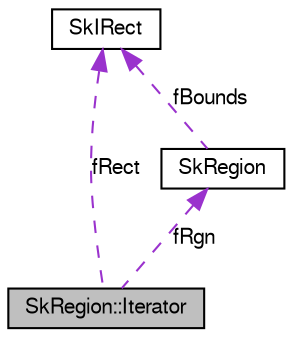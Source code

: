 digraph G
{
  edge [fontname="FreeSans",fontsize="10",labelfontname="FreeSans",labelfontsize="10"];
  node [fontname="FreeSans",fontsize="10",shape=record];
  Node1 [label="SkRegion::Iterator",height=0.2,width=0.4,color="black", fillcolor="grey75", style="filled" fontcolor="black"];
  Node2 -> Node1 [dir=back,color="darkorchid3",fontsize="10",style="dashed",label="fRect",fontname="FreeSans"];
  Node2 [label="SkIRect",height=0.2,width=0.4,color="black", fillcolor="white", style="filled",URL="$struct_sk_i_rect.html"];
  Node3 -> Node1 [dir=back,color="darkorchid3",fontsize="10",style="dashed",label="fRgn",fontname="FreeSans"];
  Node3 [label="SkRegion",height=0.2,width=0.4,color="black", fillcolor="white", style="filled",URL="$class_sk_region.html"];
  Node2 -> Node3 [dir=back,color="darkorchid3",fontsize="10",style="dashed",label="fBounds",fontname="FreeSans"];
}
